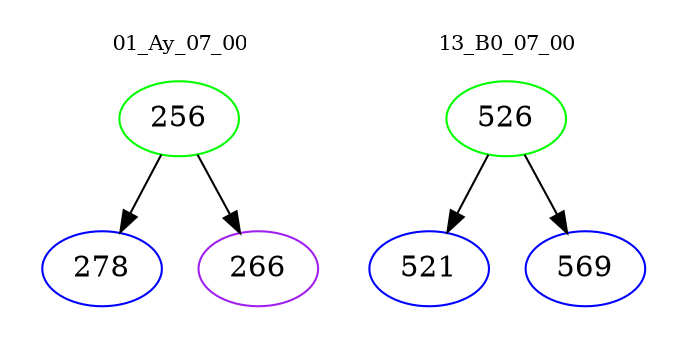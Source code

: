 digraph{
subgraph cluster_0 {
color = white
label = "01_Ay_07_00";
fontsize=10;
T0_256 [label="256", color="green"]
T0_256 -> T0_278 [color="black"]
T0_278 [label="278", color="blue"]
T0_256 -> T0_266 [color="black"]
T0_266 [label="266", color="purple"]
}
subgraph cluster_1 {
color = white
label = "13_B0_07_00";
fontsize=10;
T1_526 [label="526", color="green"]
T1_526 -> T1_521 [color="black"]
T1_521 [label="521", color="blue"]
T1_526 -> T1_569 [color="black"]
T1_569 [label="569", color="blue"]
}
}
